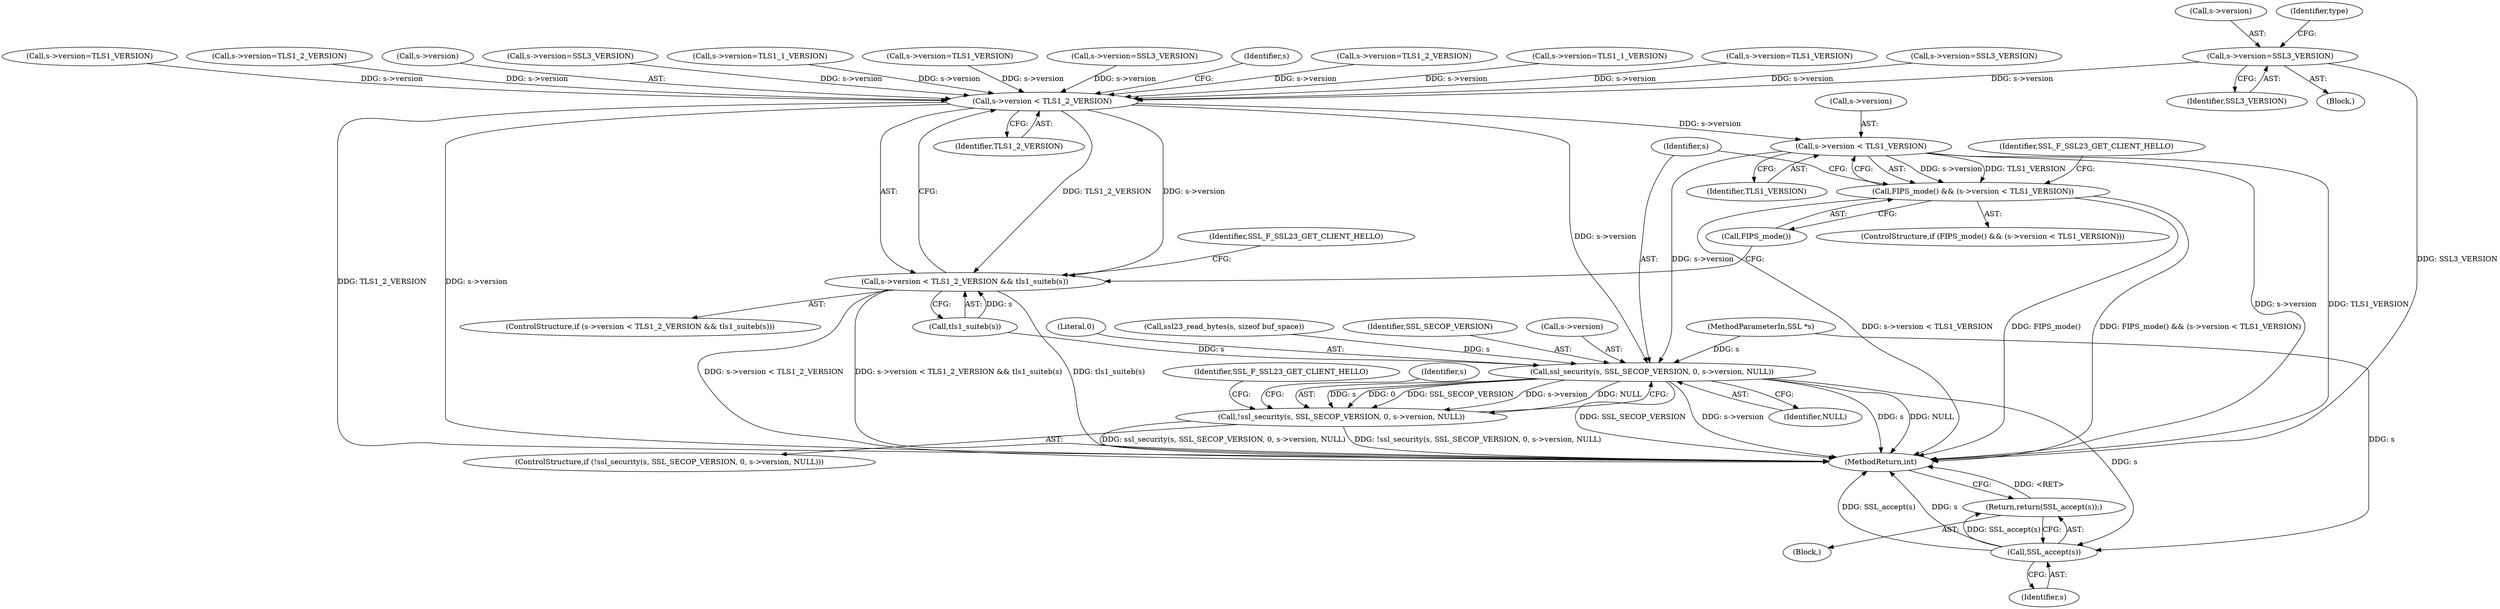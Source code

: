 digraph "0_openssl_280b1f1ad12131defcd986676a8fc9717aaa601b@pointer" {
"1000601" [label="(Call,s->version=SSL3_VERSION)"];
"1000685" [label="(Call,s->version < TLS1_2_VERSION)"];
"1000684" [label="(Call,s->version < TLS1_2_VERSION && tls1_suiteb(s))"];
"1000700" [label="(Call,s->version < TLS1_VERSION)"];
"1000698" [label="(Call,FIPS_mode() && (s->version < TLS1_VERSION))"];
"1000712" [label="(Call,ssl_security(s, SSL_SECOP_VERSION, 0, s->version, NULL))"];
"1000711" [label="(Call,!ssl_security(s, SSL_SECOP_VERSION, 0, s->version, NULL))"];
"1000748" [label="(Call,SSL_accept(s))"];
"1000747" [label="(Return,return(SSL_accept(s));)"];
"1000549" [label="(Call,s->version=TLS1_1_VERSION)"];
"1000331" [label="(Call,s->version=TLS1_VERSION)"];
"1000690" [label="(Call,tls1_suiteb(s))"];
"1000123" [label="(MethodParameterIn,SSL *s)"];
"1000600" [label="(Block,)"];
"1000583" [label="(Call,s->version=SSL3_VERSION)"];
"1000715" [label="(Literal,0)"];
"1000683" [label="(ControlStructure,if (s->version < TLS1_2_VERSION && tls1_suiteb(s)))"];
"1000691" [label="(Identifier,s)"];
"1000601" [label="(Call,s->version=SSL3_VERSION)"];
"1000287" [label="(Call,s->version=TLS1_2_VERSION)"];
"1000760" [label="(MethodReturn,int)"];
"1000312" [label="(Call,s->version=TLS1_1_VERSION)"];
"1000719" [label="(Identifier,NULL)"];
"1000699" [label="(Call,FIPS_mode())"];
"1000713" [label="(Identifier,s)"];
"1000566" [label="(Call,s->version=TLS1_VERSION)"];
"1000747" [label="(Return,return(SSL_accept(s));)"];
"1000698" [label="(Call,FIPS_mode() && (s->version < TLS1_VERSION))"];
"1000381" [label="(Call,s->version=SSL3_VERSION)"];
"1000704" [label="(Identifier,TLS1_VERSION)"];
"1000748" [label="(Call,SSL_accept(s))"];
"1000174" [label="(Call,ssl23_read_bytes(s, sizeof buf_space))"];
"1000124" [label="(Block,)"];
"1000602" [label="(Call,s->version)"];
"1000605" [label="(Identifier,SSL3_VERSION)"];
"1000618" [label="(Call,s->version=TLS1_VERSION)"];
"1000689" [label="(Identifier,TLS1_2_VERSION)"];
"1000749" [label="(Identifier,s)"];
"1000700" [label="(Call,s->version < TLS1_VERSION)"];
"1000694" [label="(Identifier,SSL_F_SSL23_GET_CLIENT_HELLO)"];
"1000714" [label="(Identifier,SSL_SECOP_VERSION)"];
"1000607" [label="(Identifier,type)"];
"1000707" [label="(Identifier,SSL_F_SSL23_GET_CLIENT_HELLO)"];
"1000526" [label="(Call,s->version=TLS1_2_VERSION)"];
"1000701" [label="(Call,s->version)"];
"1000728" [label="(Identifier,s)"];
"1000716" [label="(Call,s->version)"];
"1000710" [label="(ControlStructure,if (!ssl_security(s, SSL_SECOP_VERSION, 0, s->version, NULL)))"];
"1000686" [label="(Call,s->version)"];
"1000712" [label="(Call,ssl_security(s, SSL_SECOP_VERSION, 0, s->version, NULL))"];
"1000697" [label="(ControlStructure,if (FIPS_mode() && (s->version < TLS1_VERSION)))"];
"1000722" [label="(Identifier,SSL_F_SSL23_GET_CLIENT_HELLO)"];
"1000685" [label="(Call,s->version < TLS1_2_VERSION)"];
"1000711" [label="(Call,!ssl_security(s, SSL_SECOP_VERSION, 0, s->version, NULL))"];
"1000684" [label="(Call,s->version < TLS1_2_VERSION && tls1_suiteb(s))"];
"1000350" [label="(Call,s->version=SSL3_VERSION)"];
"1000601" -> "1000600"  [label="AST: "];
"1000601" -> "1000605"  [label="CFG: "];
"1000602" -> "1000601"  [label="AST: "];
"1000605" -> "1000601"  [label="AST: "];
"1000607" -> "1000601"  [label="CFG: "];
"1000601" -> "1000760"  [label="DDG: SSL3_VERSION"];
"1000601" -> "1000685"  [label="DDG: s->version"];
"1000685" -> "1000684"  [label="AST: "];
"1000685" -> "1000689"  [label="CFG: "];
"1000686" -> "1000685"  [label="AST: "];
"1000689" -> "1000685"  [label="AST: "];
"1000691" -> "1000685"  [label="CFG: "];
"1000684" -> "1000685"  [label="CFG: "];
"1000685" -> "1000760"  [label="DDG: TLS1_2_VERSION"];
"1000685" -> "1000760"  [label="DDG: s->version"];
"1000685" -> "1000684"  [label="DDG: s->version"];
"1000685" -> "1000684"  [label="DDG: TLS1_2_VERSION"];
"1000549" -> "1000685"  [label="DDG: s->version"];
"1000350" -> "1000685"  [label="DDG: s->version"];
"1000312" -> "1000685"  [label="DDG: s->version"];
"1000583" -> "1000685"  [label="DDG: s->version"];
"1000331" -> "1000685"  [label="DDG: s->version"];
"1000566" -> "1000685"  [label="DDG: s->version"];
"1000526" -> "1000685"  [label="DDG: s->version"];
"1000287" -> "1000685"  [label="DDG: s->version"];
"1000618" -> "1000685"  [label="DDG: s->version"];
"1000381" -> "1000685"  [label="DDG: s->version"];
"1000685" -> "1000700"  [label="DDG: s->version"];
"1000685" -> "1000712"  [label="DDG: s->version"];
"1000684" -> "1000683"  [label="AST: "];
"1000684" -> "1000690"  [label="CFG: "];
"1000690" -> "1000684"  [label="AST: "];
"1000694" -> "1000684"  [label="CFG: "];
"1000699" -> "1000684"  [label="CFG: "];
"1000684" -> "1000760"  [label="DDG: s->version < TLS1_2_VERSION && tls1_suiteb(s)"];
"1000684" -> "1000760"  [label="DDG: tls1_suiteb(s)"];
"1000684" -> "1000760"  [label="DDG: s->version < TLS1_2_VERSION"];
"1000690" -> "1000684"  [label="DDG: s"];
"1000700" -> "1000698"  [label="AST: "];
"1000700" -> "1000704"  [label="CFG: "];
"1000701" -> "1000700"  [label="AST: "];
"1000704" -> "1000700"  [label="AST: "];
"1000698" -> "1000700"  [label="CFG: "];
"1000700" -> "1000760"  [label="DDG: s->version"];
"1000700" -> "1000760"  [label="DDG: TLS1_VERSION"];
"1000700" -> "1000698"  [label="DDG: s->version"];
"1000700" -> "1000698"  [label="DDG: TLS1_VERSION"];
"1000700" -> "1000712"  [label="DDG: s->version"];
"1000698" -> "1000697"  [label="AST: "];
"1000698" -> "1000699"  [label="CFG: "];
"1000699" -> "1000698"  [label="AST: "];
"1000707" -> "1000698"  [label="CFG: "];
"1000713" -> "1000698"  [label="CFG: "];
"1000698" -> "1000760"  [label="DDG: s->version < TLS1_VERSION"];
"1000698" -> "1000760"  [label="DDG: FIPS_mode()"];
"1000698" -> "1000760"  [label="DDG: FIPS_mode() && (s->version < TLS1_VERSION)"];
"1000712" -> "1000711"  [label="AST: "];
"1000712" -> "1000719"  [label="CFG: "];
"1000713" -> "1000712"  [label="AST: "];
"1000714" -> "1000712"  [label="AST: "];
"1000715" -> "1000712"  [label="AST: "];
"1000716" -> "1000712"  [label="AST: "];
"1000719" -> "1000712"  [label="AST: "];
"1000711" -> "1000712"  [label="CFG: "];
"1000712" -> "1000760"  [label="DDG: SSL_SECOP_VERSION"];
"1000712" -> "1000760"  [label="DDG: s->version"];
"1000712" -> "1000760"  [label="DDG: s"];
"1000712" -> "1000760"  [label="DDG: NULL"];
"1000712" -> "1000711"  [label="DDG: s"];
"1000712" -> "1000711"  [label="DDG: 0"];
"1000712" -> "1000711"  [label="DDG: SSL_SECOP_VERSION"];
"1000712" -> "1000711"  [label="DDG: s->version"];
"1000712" -> "1000711"  [label="DDG: NULL"];
"1000174" -> "1000712"  [label="DDG: s"];
"1000690" -> "1000712"  [label="DDG: s"];
"1000123" -> "1000712"  [label="DDG: s"];
"1000712" -> "1000748"  [label="DDG: s"];
"1000711" -> "1000710"  [label="AST: "];
"1000722" -> "1000711"  [label="CFG: "];
"1000728" -> "1000711"  [label="CFG: "];
"1000711" -> "1000760"  [label="DDG: !ssl_security(s, SSL_SECOP_VERSION, 0, s->version, NULL)"];
"1000711" -> "1000760"  [label="DDG: ssl_security(s, SSL_SECOP_VERSION, 0, s->version, NULL)"];
"1000748" -> "1000747"  [label="AST: "];
"1000748" -> "1000749"  [label="CFG: "];
"1000749" -> "1000748"  [label="AST: "];
"1000747" -> "1000748"  [label="CFG: "];
"1000748" -> "1000760"  [label="DDG: SSL_accept(s)"];
"1000748" -> "1000760"  [label="DDG: s"];
"1000748" -> "1000747"  [label="DDG: SSL_accept(s)"];
"1000123" -> "1000748"  [label="DDG: s"];
"1000747" -> "1000124"  [label="AST: "];
"1000760" -> "1000747"  [label="CFG: "];
"1000747" -> "1000760"  [label="DDG: <RET>"];
}
